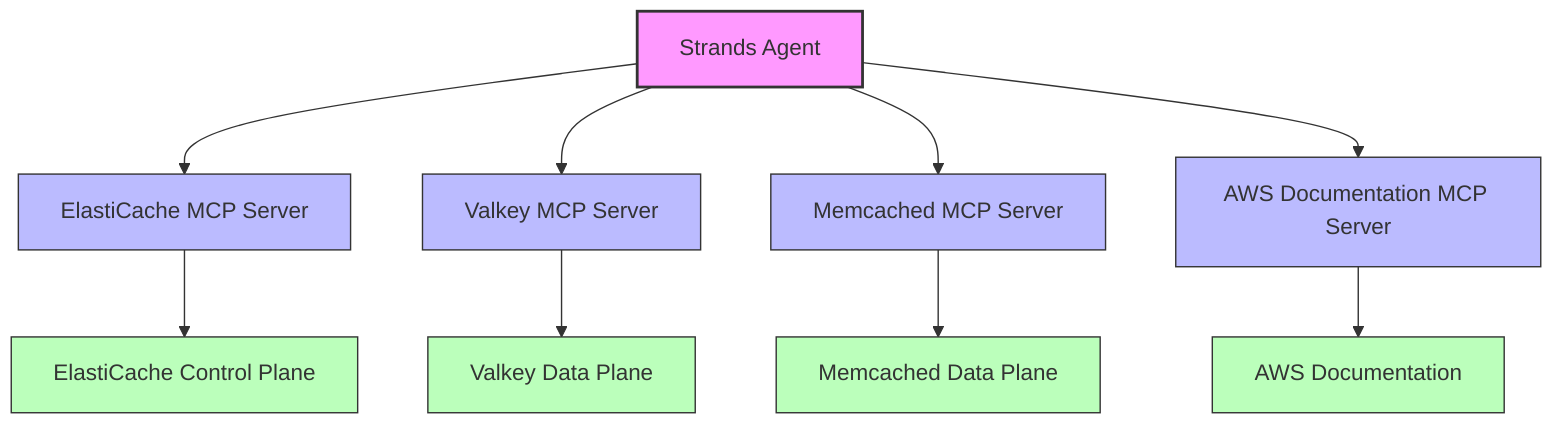 graph TD
    A[Strands Agent] --> B[ElastiCache MCP Server]
    A --> C[Valkey MCP Server]
    A --> D[Memcached MCP Server]
    A --> H[AWS Documentation MCP Server]
    B --> E[ElastiCache Control Plane]
    C --> F[Valkey Data Plane]
    D --> G[Memcached Data Plane]
    H --> I[AWS Documentation]
    
    classDef agent fill:#f9f,stroke:#333,stroke-width:2px;
    classDef server fill:#bbf,stroke:#333,stroke-width:1px;
    classDef plane fill:#bfb,stroke:#333,stroke-width:1px;
    
    class A agent;
    class B,C,D,H server;
    class E,F,G,I plane;